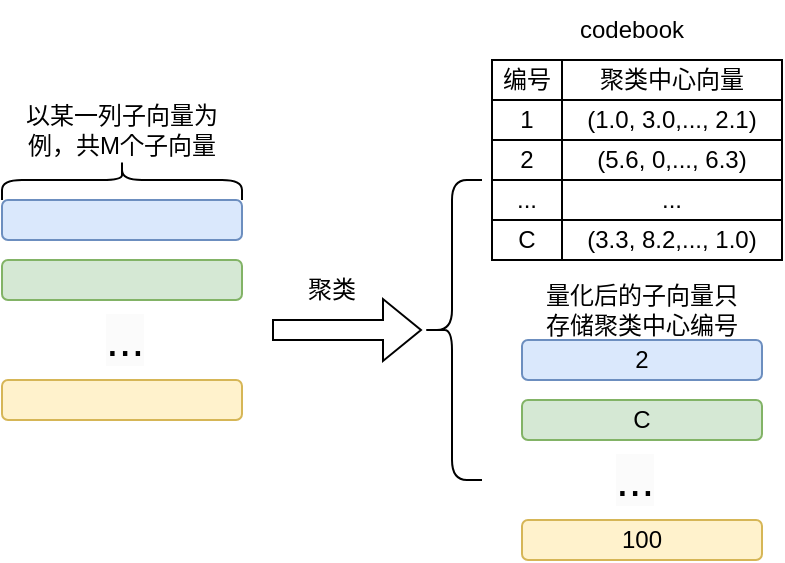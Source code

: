 <mxfile version="21.6.6" type="github">
  <diagram name="第 1 页" id="IphVwLyVgE1Ik6uaCd57">
    <mxGraphModel dx="1050" dy="549" grid="1" gridSize="10" guides="1" tooltips="1" connect="1" arrows="1" fold="1" page="1" pageScale="1" pageWidth="827" pageHeight="1169" math="0" shadow="0">
      <root>
        <mxCell id="0" />
        <mxCell id="1" parent="0" />
        <mxCell id="8ROd4Ek8wZLLay3pFD1l-1" value="" style="rounded=1;whiteSpace=wrap;html=1;fillColor=#dae8fc;strokeColor=#6c8ebf;" vertex="1" parent="1">
          <mxGeometry x="80" y="140" width="120" height="20" as="geometry" />
        </mxCell>
        <mxCell id="8ROd4Ek8wZLLay3pFD1l-2" value="" style="rounded=1;whiteSpace=wrap;html=1;fillColor=#d5e8d4;strokeColor=#82b366;" vertex="1" parent="1">
          <mxGeometry x="80" y="170" width="120" height="20" as="geometry" />
        </mxCell>
        <mxCell id="8ROd4Ek8wZLLay3pFD1l-3" value="" style="rounded=1;whiteSpace=wrap;html=1;fillColor=#fff2cc;strokeColor=#d6b656;" vertex="1" parent="1">
          <mxGeometry x="80" y="230" width="120" height="20" as="geometry" />
        </mxCell>
        <mxCell id="8ROd4Ek8wZLLay3pFD1l-4" value="&lt;span style=&quot;color: rgb(0, 0, 0); font-family: Helvetica; font-size: 23px; font-style: normal; font-variant-ligatures: normal; font-variant-caps: normal; font-weight: 400; letter-spacing: normal; orphans: 2; text-align: center; text-indent: 0px; text-transform: none; widows: 2; word-spacing: 0px; -webkit-text-stroke-width: 0px; background-color: rgb(251, 251, 251); text-decoration-thickness: initial; text-decoration-style: initial; text-decoration-color: initial; float: none; display: inline !important;&quot;&gt;...&lt;/span&gt;" style="text;whiteSpace=wrap;html=1;" vertex="1" parent="1">
          <mxGeometry x="130" y="190" width="50" height="20" as="geometry" />
        </mxCell>
        <mxCell id="8ROd4Ek8wZLLay3pFD1l-5" value="" style="shape=flexArrow;endArrow=classic;html=1;rounded=0;" edge="1" parent="1">
          <mxGeometry width="50" height="50" relative="1" as="geometry">
            <mxPoint x="215" y="205" as="sourcePoint" />
            <mxPoint x="290" y="205" as="targetPoint" />
          </mxGeometry>
        </mxCell>
        <mxCell id="8ROd4Ek8wZLLay3pFD1l-6" value="聚类" style="text;strokeColor=none;align=center;fillColor=none;html=1;verticalAlign=middle;whiteSpace=wrap;rounded=0;" vertex="1" parent="1">
          <mxGeometry x="215" y="170" width="60" height="30" as="geometry" />
        </mxCell>
        <mxCell id="8ROd4Ek8wZLLay3pFD1l-7" value="1" style="rounded=0;whiteSpace=wrap;html=1;" vertex="1" parent="1">
          <mxGeometry x="325" y="90" width="35" height="20" as="geometry" />
        </mxCell>
        <mxCell id="8ROd4Ek8wZLLay3pFD1l-8" value="(1.0, 3.0,..., 2.1)" style="rounded=0;whiteSpace=wrap;html=1;" vertex="1" parent="1">
          <mxGeometry x="360" y="90" width="110" height="20" as="geometry" />
        </mxCell>
        <mxCell id="8ROd4Ek8wZLLay3pFD1l-9" value="编号" style="rounded=0;whiteSpace=wrap;html=1;" vertex="1" parent="1">
          <mxGeometry x="325" y="70" width="35" height="20" as="geometry" />
        </mxCell>
        <mxCell id="8ROd4Ek8wZLLay3pFD1l-10" value="聚类中心向量" style="rounded=0;whiteSpace=wrap;html=1;" vertex="1" parent="1">
          <mxGeometry x="360" y="70" width="110" height="20" as="geometry" />
        </mxCell>
        <mxCell id="8ROd4Ek8wZLLay3pFD1l-11" value="2" style="rounded=0;whiteSpace=wrap;html=1;" vertex="1" parent="1">
          <mxGeometry x="325" y="110" width="35" height="20" as="geometry" />
        </mxCell>
        <mxCell id="8ROd4Ek8wZLLay3pFD1l-12" value="(5.6, 0,..., 6.3)" style="rounded=0;whiteSpace=wrap;html=1;" vertex="1" parent="1">
          <mxGeometry x="360" y="110" width="110" height="20" as="geometry" />
        </mxCell>
        <mxCell id="8ROd4Ek8wZLLay3pFD1l-13" value="..." style="rounded=0;whiteSpace=wrap;html=1;" vertex="1" parent="1">
          <mxGeometry x="325" y="130" width="35" height="20" as="geometry" />
        </mxCell>
        <mxCell id="8ROd4Ek8wZLLay3pFD1l-14" value="..." style="rounded=0;whiteSpace=wrap;html=1;" vertex="1" parent="1">
          <mxGeometry x="360" y="130" width="110" height="20" as="geometry" />
        </mxCell>
        <mxCell id="8ROd4Ek8wZLLay3pFD1l-15" value="C" style="rounded=0;whiteSpace=wrap;html=1;" vertex="1" parent="1">
          <mxGeometry x="325" y="150" width="35" height="20" as="geometry" />
        </mxCell>
        <mxCell id="8ROd4Ek8wZLLay3pFD1l-16" value="(3.3, 8.2,..., 1.0)" style="rounded=0;whiteSpace=wrap;html=1;" vertex="1" parent="1">
          <mxGeometry x="360" y="150" width="110" height="20" as="geometry" />
        </mxCell>
        <mxCell id="8ROd4Ek8wZLLay3pFD1l-17" value="2" style="rounded=1;whiteSpace=wrap;html=1;fillColor=#dae8fc;strokeColor=#6c8ebf;" vertex="1" parent="1">
          <mxGeometry x="340" y="210" width="120" height="20" as="geometry" />
        </mxCell>
        <mxCell id="8ROd4Ek8wZLLay3pFD1l-18" value="C" style="rounded=1;whiteSpace=wrap;html=1;fillColor=#d5e8d4;strokeColor=#82b366;" vertex="1" parent="1">
          <mxGeometry x="340" y="240" width="120" height="20" as="geometry" />
        </mxCell>
        <mxCell id="8ROd4Ek8wZLLay3pFD1l-19" value="100" style="rounded=1;whiteSpace=wrap;html=1;fillColor=#fff2cc;strokeColor=#d6b656;" vertex="1" parent="1">
          <mxGeometry x="340" y="300" width="120" height="20" as="geometry" />
        </mxCell>
        <mxCell id="8ROd4Ek8wZLLay3pFD1l-20" value="&lt;span style=&quot;color: rgb(0, 0, 0); font-family: Helvetica; font-size: 23px; font-style: normal; font-variant-ligatures: normal; font-variant-caps: normal; font-weight: 400; letter-spacing: normal; orphans: 2; text-align: center; text-indent: 0px; text-transform: none; widows: 2; word-spacing: 0px; -webkit-text-stroke-width: 0px; background-color: rgb(251, 251, 251); text-decoration-thickness: initial; text-decoration-style: initial; text-decoration-color: initial; float: none; display: inline !important;&quot;&gt;...&lt;/span&gt;" style="text;whiteSpace=wrap;html=1;" vertex="1" parent="1">
          <mxGeometry x="385" y="260" width="30" height="20" as="geometry" />
        </mxCell>
        <mxCell id="8ROd4Ek8wZLLay3pFD1l-21" value="" style="shape=curlyBracket;whiteSpace=wrap;html=1;rounded=1;labelPosition=left;verticalLabelPosition=middle;align=right;verticalAlign=middle;" vertex="1" parent="1">
          <mxGeometry x="290" y="130" width="30" height="150" as="geometry" />
        </mxCell>
        <mxCell id="8ROd4Ek8wZLLay3pFD1l-22" value="" style="shape=curlyBracket;whiteSpace=wrap;html=1;rounded=1;labelPosition=left;verticalLabelPosition=middle;align=right;verticalAlign=middle;rotation=90;" vertex="1" parent="1">
          <mxGeometry x="130" y="70" width="20" height="120" as="geometry" />
        </mxCell>
        <mxCell id="8ROd4Ek8wZLLay3pFD1l-23" value="以某一列子向量为例，共M个子向量" style="text;strokeColor=none;align=center;fillColor=none;html=1;verticalAlign=middle;whiteSpace=wrap;rounded=0;" vertex="1" parent="1">
          <mxGeometry x="90" y="90" width="100" height="30" as="geometry" />
        </mxCell>
        <mxCell id="8ROd4Ek8wZLLay3pFD1l-24" value="量化后的子向量只存储聚类中心编号" style="text;strokeColor=none;align=center;fillColor=none;html=1;verticalAlign=middle;whiteSpace=wrap;rounded=0;" vertex="1" parent="1">
          <mxGeometry x="350" y="180" width="100" height="30" as="geometry" />
        </mxCell>
        <mxCell id="8ROd4Ek8wZLLay3pFD1l-25" value="codebook" style="text;strokeColor=none;align=center;fillColor=none;html=1;verticalAlign=middle;whiteSpace=wrap;rounded=0;" vertex="1" parent="1">
          <mxGeometry x="365" y="40" width="60" height="30" as="geometry" />
        </mxCell>
      </root>
    </mxGraphModel>
  </diagram>
</mxfile>
